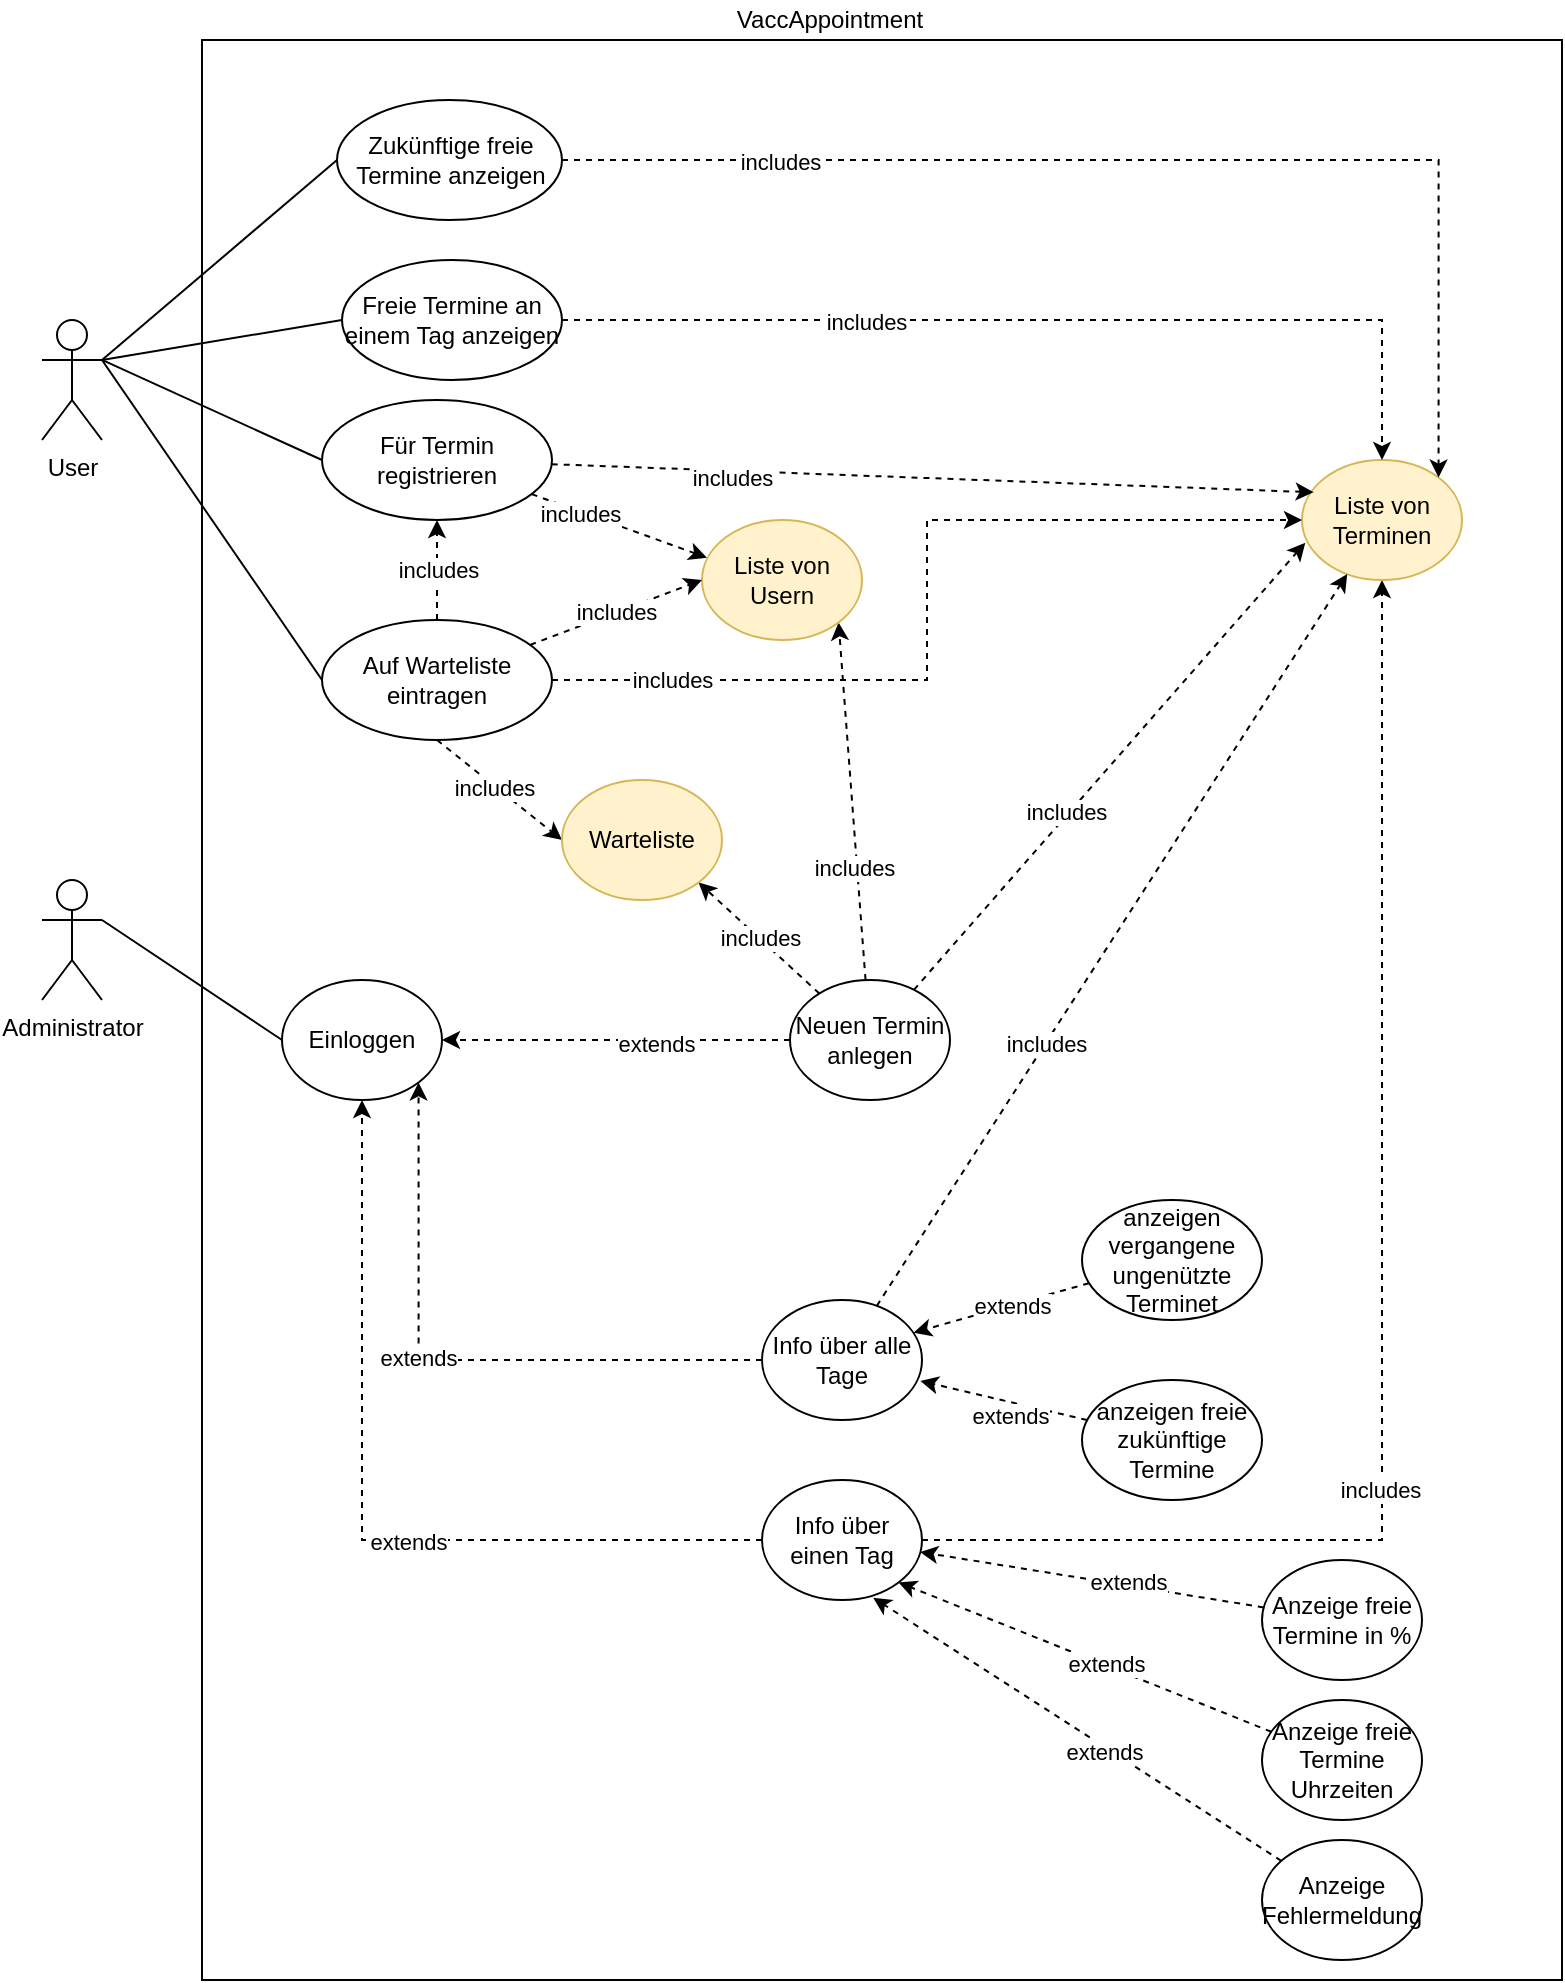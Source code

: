 <mxfile version="14.4.3" type="device"><diagram id="2K5xBOy03ABEtwWjAQIx" name="Seite-1"><mxGraphModel dx="2844" dy="1664" grid="1" gridSize="10" guides="1" tooltips="1" connect="1" arrows="1" fold="1" page="1" pageScale="1" pageWidth="827" pageHeight="1169" math="0" shadow="0"><root><mxCell id="0"/><mxCell id="1" parent="0"/><mxCell id="FErdvrcgp75RpMCSs5Ba-1" value="" style="rounded=0;whiteSpace=wrap;html=1;" vertex="1" parent="1"><mxGeometry x="110" y="100" width="680" height="970" as="geometry"/></mxCell><mxCell id="FErdvrcgp75RpMCSs5Ba-2" value="VaccAppointment" style="text;html=1;strokeColor=none;fillColor=none;align=center;verticalAlign=middle;whiteSpace=wrap;rounded=0;" vertex="1" parent="1"><mxGeometry x="404" y="80" width="40" height="20" as="geometry"/></mxCell><mxCell id="FErdvrcgp75RpMCSs5Ba-3" value="User" style="shape=umlActor;verticalLabelPosition=bottom;verticalAlign=top;html=1;outlineConnect=0;" vertex="1" parent="1"><mxGeometry x="30" y="240" width="30" height="60" as="geometry"/></mxCell><mxCell id="FErdvrcgp75RpMCSs5Ba-4" value="Administrator" style="shape=umlActor;verticalLabelPosition=bottom;verticalAlign=top;html=1;outlineConnect=0;" vertex="1" parent="1"><mxGeometry x="30" y="520" width="30" height="60" as="geometry"/></mxCell><mxCell id="FErdvrcgp75RpMCSs5Ba-16" style="rounded=0;orthogonalLoop=1;jettySize=auto;html=1;entryX=0.021;entryY=0.689;entryDx=0;entryDy=0;dashed=1;entryPerimeter=0;" edge="1" parent="1" source="FErdvrcgp75RpMCSs5Ba-7" target="FErdvrcgp75RpMCSs5Ba-15"><mxGeometry relative="1" as="geometry"/></mxCell><mxCell id="FErdvrcgp75RpMCSs5Ba-18" value="includes" style="edgeLabel;html=1;align=center;verticalAlign=middle;resizable=0;points=[];" vertex="1" connectable="0" parent="FErdvrcgp75RpMCSs5Ba-16"><mxGeometry x="-0.211" y="2" relative="1" as="geometry"><mxPoint as="offset"/></mxGeometry></mxCell><mxCell id="FErdvrcgp75RpMCSs5Ba-40" style="edgeStyle=none;rounded=0;orthogonalLoop=1;jettySize=auto;html=1;entryX=1;entryY=1;entryDx=0;entryDy=0;dashed=1;" edge="1" parent="1" source="FErdvrcgp75RpMCSs5Ba-7" target="FErdvrcgp75RpMCSs5Ba-35"><mxGeometry relative="1" as="geometry"/></mxCell><mxCell id="FErdvrcgp75RpMCSs5Ba-41" value="includes" style="edgeLabel;html=1;align=center;verticalAlign=middle;resizable=0;points=[];" vertex="1" connectable="0" parent="FErdvrcgp75RpMCSs5Ba-40"><mxGeometry x="-0.37" y="2" relative="1" as="geometry"><mxPoint as="offset"/></mxGeometry></mxCell><mxCell id="FErdvrcgp75RpMCSs5Ba-45" style="edgeStyle=none;rounded=0;orthogonalLoop=1;jettySize=auto;html=1;entryX=1;entryY=0.5;entryDx=0;entryDy=0;dashed=1;" edge="1" parent="1" source="FErdvrcgp75RpMCSs5Ba-7" target="FErdvrcgp75RpMCSs5Ba-42"><mxGeometry relative="1" as="geometry"/></mxCell><mxCell id="FErdvrcgp75RpMCSs5Ba-46" value="extends" style="edgeLabel;html=1;align=center;verticalAlign=middle;resizable=0;points=[];" vertex="1" connectable="0" parent="FErdvrcgp75RpMCSs5Ba-45"><mxGeometry x="-0.222" y="2" relative="1" as="geometry"><mxPoint as="offset"/></mxGeometry></mxCell><mxCell id="FErdvrcgp75RpMCSs5Ba-77" value="includes" style="edgeStyle=none;rounded=0;orthogonalLoop=1;jettySize=auto;html=1;entryX=1;entryY=1;entryDx=0;entryDy=0;dashed=1;" edge="1" parent="1" source="FErdvrcgp75RpMCSs5Ba-7" target="FErdvrcgp75RpMCSs5Ba-69"><mxGeometry relative="1" as="geometry"/></mxCell><mxCell id="FErdvrcgp75RpMCSs5Ba-7" value="Neuen Termin anlegen" style="ellipse;whiteSpace=wrap;html=1;" vertex="1" parent="1"><mxGeometry x="404" y="570" width="80" height="60" as="geometry"/></mxCell><mxCell id="FErdvrcgp75RpMCSs5Ba-17" style="rounded=0;orthogonalLoop=1;jettySize=auto;html=1;entryX=0.5;entryY=1;entryDx=0;entryDy=0;dashed=1;edgeStyle=orthogonalEdgeStyle;" edge="1" parent="1" source="FErdvrcgp75RpMCSs5Ba-9" target="FErdvrcgp75RpMCSs5Ba-15"><mxGeometry relative="1" as="geometry"/></mxCell><mxCell id="FErdvrcgp75RpMCSs5Ba-23" value="includes" style="edgeLabel;html=1;align=center;verticalAlign=middle;resizable=0;points=[];" vertex="1" connectable="0" parent="FErdvrcgp75RpMCSs5Ba-17"><mxGeometry x="-0.282" y="1" relative="1" as="geometry"><mxPoint as="offset"/></mxGeometry></mxCell><mxCell id="FErdvrcgp75RpMCSs5Ba-43" style="edgeStyle=orthogonalEdgeStyle;rounded=0;orthogonalLoop=1;jettySize=auto;html=1;entryX=0.5;entryY=1;entryDx=0;entryDy=0;dashed=1;" edge="1" parent="1" source="FErdvrcgp75RpMCSs5Ba-9" target="FErdvrcgp75RpMCSs5Ba-42"><mxGeometry relative="1" as="geometry"/></mxCell><mxCell id="FErdvrcgp75RpMCSs5Ba-44" value="extends" style="edgeLabel;html=1;align=center;verticalAlign=middle;resizable=0;points=[];" vertex="1" connectable="0" parent="FErdvrcgp75RpMCSs5Ba-43"><mxGeometry x="-0.157" y="1" relative="1" as="geometry"><mxPoint as="offset"/></mxGeometry></mxCell><mxCell id="FErdvrcgp75RpMCSs5Ba-9" value="Info über einen Tag" style="ellipse;whiteSpace=wrap;html=1;" vertex="1" parent="1"><mxGeometry x="390" y="820" width="80" height="60" as="geometry"/></mxCell><mxCell id="FErdvrcgp75RpMCSs5Ba-28" style="edgeStyle=none;rounded=0;orthogonalLoop=1;jettySize=auto;html=1;dashed=1;" edge="1" parent="1" source="FErdvrcgp75RpMCSs5Ba-10"><mxGeometry relative="1" as="geometry"><mxPoint x="469" y="856" as="targetPoint"/></mxGeometry></mxCell><mxCell id="FErdvrcgp75RpMCSs5Ba-31" value="extends" style="edgeLabel;html=1;align=center;verticalAlign=middle;resizable=0;points=[];" vertex="1" connectable="0" parent="FErdvrcgp75RpMCSs5Ba-28"><mxGeometry x="-0.203" y="-2" relative="1" as="geometry"><mxPoint as="offset"/></mxGeometry></mxCell><mxCell id="FErdvrcgp75RpMCSs5Ba-10" value="Anzeige freie Termine in %" style="ellipse;whiteSpace=wrap;html=1;" vertex="1" parent="1"><mxGeometry x="640" y="860" width="80" height="60" as="geometry"/></mxCell><mxCell id="FErdvrcgp75RpMCSs5Ba-29" style="edgeStyle=none;rounded=0;orthogonalLoop=1;jettySize=auto;html=1;entryX=1;entryY=1;entryDx=0;entryDy=0;dashed=1;" edge="1" parent="1" source="FErdvrcgp75RpMCSs5Ba-12" target="FErdvrcgp75RpMCSs5Ba-9"><mxGeometry relative="1" as="geometry"/></mxCell><mxCell id="FErdvrcgp75RpMCSs5Ba-32" value="extends" style="edgeLabel;html=1;align=center;verticalAlign=middle;resizable=0;points=[];" vertex="1" connectable="0" parent="FErdvrcgp75RpMCSs5Ba-29"><mxGeometry x="-0.105" y="-1" relative="1" as="geometry"><mxPoint as="offset"/></mxGeometry></mxCell><mxCell id="FErdvrcgp75RpMCSs5Ba-12" value="Anzeige freie Termine Uhrzeiten" style="ellipse;whiteSpace=wrap;html=1;" vertex="1" parent="1"><mxGeometry x="640" y="930" width="80" height="60" as="geometry"/></mxCell><mxCell id="FErdvrcgp75RpMCSs5Ba-30" style="edgeStyle=none;rounded=0;orthogonalLoop=1;jettySize=auto;html=1;entryX=0.695;entryY=0.981;entryDx=0;entryDy=0;dashed=1;entryPerimeter=0;" edge="1" parent="1" source="FErdvrcgp75RpMCSs5Ba-14" target="FErdvrcgp75RpMCSs5Ba-9"><mxGeometry relative="1" as="geometry"/></mxCell><mxCell id="FErdvrcgp75RpMCSs5Ba-33" value="extends" style="edgeLabel;html=1;align=center;verticalAlign=middle;resizable=0;points=[];" vertex="1" connectable="0" parent="FErdvrcgp75RpMCSs5Ba-30"><mxGeometry x="-0.145" y="2" relative="1" as="geometry"><mxPoint as="offset"/></mxGeometry></mxCell><mxCell id="FErdvrcgp75RpMCSs5Ba-14" value="Anzeige Fehlermeldung" style="ellipse;whiteSpace=wrap;html=1;" vertex="1" parent="1"><mxGeometry x="640" y="1000" width="80" height="60" as="geometry"/></mxCell><mxCell id="FErdvrcgp75RpMCSs5Ba-15" value="Liste von Terminen" style="ellipse;whiteSpace=wrap;html=1;fillColor=#fff2cc;strokeColor=#d6b656;" vertex="1" parent="1"><mxGeometry x="660" y="310" width="80" height="60" as="geometry"/></mxCell><mxCell id="FErdvrcgp75RpMCSs5Ba-36" style="edgeStyle=none;rounded=0;orthogonalLoop=1;jettySize=auto;html=1;entryX=0.031;entryY=0.314;entryDx=0;entryDy=0;dashed=1;entryPerimeter=0;" edge="1" parent="1" source="FErdvrcgp75RpMCSs5Ba-34" target="FErdvrcgp75RpMCSs5Ba-35"><mxGeometry relative="1" as="geometry"/></mxCell><mxCell id="FErdvrcgp75RpMCSs5Ba-37" value="includes" style="edgeLabel;html=1;align=center;verticalAlign=middle;resizable=0;points=[];" vertex="1" connectable="0" parent="FErdvrcgp75RpMCSs5Ba-36"><mxGeometry x="-0.454" y="-1" relative="1" as="geometry"><mxPoint as="offset"/></mxGeometry></mxCell><mxCell id="FErdvrcgp75RpMCSs5Ba-38" style="edgeStyle=none;rounded=0;orthogonalLoop=1;jettySize=auto;html=1;entryX=0.073;entryY=0.269;entryDx=0;entryDy=0;entryPerimeter=0;dashed=1;" edge="1" parent="1" source="FErdvrcgp75RpMCSs5Ba-34" target="FErdvrcgp75RpMCSs5Ba-15"><mxGeometry relative="1" as="geometry"/></mxCell><mxCell id="FErdvrcgp75RpMCSs5Ba-39" value="includes" style="edgeLabel;html=1;align=center;verticalAlign=middle;resizable=0;points=[];" vertex="1" connectable="0" parent="FErdvrcgp75RpMCSs5Ba-38"><mxGeometry x="-0.526" y="-3" relative="1" as="geometry"><mxPoint as="offset"/></mxGeometry></mxCell><mxCell id="FErdvrcgp75RpMCSs5Ba-34" value="Für Termin registrieren" style="ellipse;whiteSpace=wrap;html=1;" vertex="1" parent="1"><mxGeometry x="170" y="280" width="115" height="60" as="geometry"/></mxCell><mxCell id="FErdvrcgp75RpMCSs5Ba-35" value="Liste von Usern" style="ellipse;whiteSpace=wrap;html=1;fillColor=#fff2cc;strokeColor=#d6b656;" vertex="1" parent="1"><mxGeometry x="360" y="340" width="80" height="60" as="geometry"/></mxCell><mxCell id="FErdvrcgp75RpMCSs5Ba-42" value="Einloggen" style="ellipse;whiteSpace=wrap;html=1;" vertex="1" parent="1"><mxGeometry x="150" y="570" width="80" height="60" as="geometry"/></mxCell><mxCell id="FErdvrcgp75RpMCSs5Ba-48" style="edgeStyle=orthogonalEdgeStyle;rounded=0;orthogonalLoop=1;jettySize=auto;html=1;dashed=1;entryX=1;entryY=1;entryDx=0;entryDy=0;" edge="1" parent="1" source="FErdvrcgp75RpMCSs5Ba-47" target="FErdvrcgp75RpMCSs5Ba-42"><mxGeometry relative="1" as="geometry"/></mxCell><mxCell id="FErdvrcgp75RpMCSs5Ba-49" value="extends" style="edgeLabel;html=1;align=center;verticalAlign=middle;resizable=0;points=[];" vertex="1" connectable="0" parent="FErdvrcgp75RpMCSs5Ba-48"><mxGeometry x="0.111" y="1" relative="1" as="geometry"><mxPoint as="offset"/></mxGeometry></mxCell><mxCell id="FErdvrcgp75RpMCSs5Ba-50" style="edgeStyle=none;rounded=0;orthogonalLoop=1;jettySize=auto;html=1;dashed=1;" edge="1" parent="1" source="FErdvrcgp75RpMCSs5Ba-47" target="FErdvrcgp75RpMCSs5Ba-15"><mxGeometry relative="1" as="geometry"/></mxCell><mxCell id="FErdvrcgp75RpMCSs5Ba-51" value="includes" style="edgeLabel;html=1;align=center;verticalAlign=middle;resizable=0;points=[];" vertex="1" connectable="0" parent="FErdvrcgp75RpMCSs5Ba-50"><mxGeometry x="-0.285" relative="1" as="geometry"><mxPoint as="offset"/></mxGeometry></mxCell><mxCell id="FErdvrcgp75RpMCSs5Ba-47" value="Info über alle Tage" style="ellipse;whiteSpace=wrap;html=1;" vertex="1" parent="1"><mxGeometry x="390" y="730" width="80" height="60" as="geometry"/></mxCell><mxCell id="FErdvrcgp75RpMCSs5Ba-56" style="edgeStyle=none;rounded=0;orthogonalLoop=1;jettySize=auto;html=1;entryX=0.948;entryY=0.272;entryDx=0;entryDy=0;dashed=1;entryPerimeter=0;" edge="1" parent="1" source="FErdvrcgp75RpMCSs5Ba-52" target="FErdvrcgp75RpMCSs5Ba-47"><mxGeometry relative="1" as="geometry"/></mxCell><mxCell id="FErdvrcgp75RpMCSs5Ba-57" value="extends" style="edgeLabel;html=1;align=center;verticalAlign=middle;resizable=0;points=[];" vertex="1" connectable="0" parent="FErdvrcgp75RpMCSs5Ba-56"><mxGeometry x="0.36" y="2" relative="1" as="geometry"><mxPoint x="19.93" y="-8.03" as="offset"/></mxGeometry></mxCell><mxCell id="FErdvrcgp75RpMCSs5Ba-52" value="anzeigen vergangene ungenützte Terminet" style="ellipse;whiteSpace=wrap;html=1;" vertex="1" parent="1"><mxGeometry x="550" y="680" width="90" height="60" as="geometry"/></mxCell><mxCell id="FErdvrcgp75RpMCSs5Ba-54" style="edgeStyle=none;rounded=0;orthogonalLoop=1;jettySize=auto;html=1;entryX=0.99;entryY=0.675;entryDx=0;entryDy=0;dashed=1;entryPerimeter=0;" edge="1" parent="1" source="FErdvrcgp75RpMCSs5Ba-53" target="FErdvrcgp75RpMCSs5Ba-47"><mxGeometry relative="1" as="geometry"/></mxCell><mxCell id="FErdvrcgp75RpMCSs5Ba-55" value="extends" style="edgeLabel;html=1;align=center;verticalAlign=middle;resizable=0;points=[];" vertex="1" connectable="0" parent="FErdvrcgp75RpMCSs5Ba-54"><mxGeometry x="0.403" y="2" relative="1" as="geometry"><mxPoint x="19.74" y="9" as="offset"/></mxGeometry></mxCell><mxCell id="FErdvrcgp75RpMCSs5Ba-53" value="anzeigen freie zukünftige Termine" style="ellipse;whiteSpace=wrap;html=1;" vertex="1" parent="1"><mxGeometry x="550" y="770" width="90" height="60" as="geometry"/></mxCell><mxCell id="FErdvrcgp75RpMCSs5Ba-58" value="" style="endArrow=none;html=1;exitX=1;exitY=0.333;exitDx=0;exitDy=0;exitPerimeter=0;entryX=0;entryY=0.5;entryDx=0;entryDy=0;" edge="1" parent="1" source="FErdvrcgp75RpMCSs5Ba-4" target="FErdvrcgp75RpMCSs5Ba-42"><mxGeometry width="50" height="50" relative="1" as="geometry"><mxPoint x="370" y="600" as="sourcePoint"/><mxPoint x="420" y="550" as="targetPoint"/></mxGeometry></mxCell><mxCell id="FErdvrcgp75RpMCSs5Ba-63" style="edgeStyle=orthogonalEdgeStyle;rounded=0;orthogonalLoop=1;jettySize=auto;html=1;dashed=1;" edge="1" parent="1" source="FErdvrcgp75RpMCSs5Ba-60" target="FErdvrcgp75RpMCSs5Ba-15"><mxGeometry relative="1" as="geometry"/></mxCell><mxCell id="FErdvrcgp75RpMCSs5Ba-64" value="includes" style="edgeLabel;html=1;align=center;verticalAlign=middle;resizable=0;points=[];" vertex="1" connectable="0" parent="FErdvrcgp75RpMCSs5Ba-63"><mxGeometry x="-0.366" y="-1" relative="1" as="geometry"><mxPoint as="offset"/></mxGeometry></mxCell><mxCell id="FErdvrcgp75RpMCSs5Ba-60" value="Freie Termine an einem Tag anzeigen" style="ellipse;whiteSpace=wrap;html=1;" vertex="1" parent="1"><mxGeometry x="180" y="210" width="110" height="60" as="geometry"/></mxCell><mxCell id="FErdvrcgp75RpMCSs5Ba-61" value="" style="endArrow=none;html=1;exitX=1;exitY=0.333;exitDx=0;exitDy=0;exitPerimeter=0;entryX=0;entryY=0.5;entryDx=0;entryDy=0;" edge="1" parent="1" source="FErdvrcgp75RpMCSs5Ba-3" target="FErdvrcgp75RpMCSs5Ba-34"><mxGeometry width="50" height="50" relative="1" as="geometry"><mxPoint x="370" y="520" as="sourcePoint"/><mxPoint x="420" y="470" as="targetPoint"/></mxGeometry></mxCell><mxCell id="FErdvrcgp75RpMCSs5Ba-62" value="" style="endArrow=none;html=1;entryX=0;entryY=0.5;entryDx=0;entryDy=0;" edge="1" parent="1" target="FErdvrcgp75RpMCSs5Ba-60"><mxGeometry width="50" height="50" relative="1" as="geometry"><mxPoint x="60" y="260" as="sourcePoint"/><mxPoint x="200" y="200.0" as="targetPoint"/></mxGeometry></mxCell><mxCell id="FErdvrcgp75RpMCSs5Ba-66" style="edgeStyle=orthogonalEdgeStyle;rounded=0;orthogonalLoop=1;jettySize=auto;html=1;entryX=1;entryY=0;entryDx=0;entryDy=0;dashed=1;" edge="1" parent="1" source="FErdvrcgp75RpMCSs5Ba-65" target="FErdvrcgp75RpMCSs5Ba-15"><mxGeometry relative="1" as="geometry"/></mxCell><mxCell id="FErdvrcgp75RpMCSs5Ba-67" value="includes" style="edgeLabel;html=1;align=center;verticalAlign=middle;resizable=0;points=[];" vertex="1" connectable="0" parent="FErdvrcgp75RpMCSs5Ba-66"><mxGeometry x="-0.637" y="-1" relative="1" as="geometry"><mxPoint as="offset"/></mxGeometry></mxCell><mxCell id="FErdvrcgp75RpMCSs5Ba-65" value="Zukünftige freie Termine anzeigen" style="ellipse;whiteSpace=wrap;html=1;" vertex="1" parent="1"><mxGeometry x="177.5" y="130" width="112.5" height="60" as="geometry"/></mxCell><mxCell id="FErdvrcgp75RpMCSs5Ba-72" style="rounded=0;orthogonalLoop=1;jettySize=auto;html=1;entryX=0;entryY=0.5;entryDx=0;entryDy=0;dashed=1;exitX=0.5;exitY=1;exitDx=0;exitDy=0;" edge="1" parent="1" source="FErdvrcgp75RpMCSs5Ba-68" target="FErdvrcgp75RpMCSs5Ba-69"><mxGeometry relative="1" as="geometry"/></mxCell><mxCell id="FErdvrcgp75RpMCSs5Ba-73" value="includes" style="edgeLabel;html=1;align=center;verticalAlign=middle;resizable=0;points=[];" vertex="1" connectable="0" parent="FErdvrcgp75RpMCSs5Ba-72"><mxGeometry x="-0.082" y="-1" relative="1" as="geometry"><mxPoint as="offset"/></mxGeometry></mxCell><mxCell id="FErdvrcgp75RpMCSs5Ba-74" value="includes" style="rounded=0;orthogonalLoop=1;jettySize=auto;html=1;entryX=0;entryY=0.5;entryDx=0;entryDy=0;dashed=1;" edge="1" parent="1" source="FErdvrcgp75RpMCSs5Ba-68" target="FErdvrcgp75RpMCSs5Ba-35"><mxGeometry relative="1" as="geometry"/></mxCell><mxCell id="FErdvrcgp75RpMCSs5Ba-75" value="includes" style="edgeStyle=orthogonalEdgeStyle;rounded=0;orthogonalLoop=1;jettySize=auto;html=1;entryX=0.5;entryY=1;entryDx=0;entryDy=0;dashed=1;" edge="1" parent="1" source="FErdvrcgp75RpMCSs5Ba-68" target="FErdvrcgp75RpMCSs5Ba-34"><mxGeometry relative="1" as="geometry"/></mxCell><mxCell id="FErdvrcgp75RpMCSs5Ba-76" value="includes" style="edgeStyle=orthogonalEdgeStyle;rounded=0;orthogonalLoop=1;jettySize=auto;html=1;entryX=0;entryY=0.5;entryDx=0;entryDy=0;dashed=1;" edge="1" parent="1" source="FErdvrcgp75RpMCSs5Ba-68" target="FErdvrcgp75RpMCSs5Ba-15"><mxGeometry x="-0.737" relative="1" as="geometry"><mxPoint as="offset"/></mxGeometry></mxCell><mxCell id="FErdvrcgp75RpMCSs5Ba-68" value="Auf Warteliste eintragen" style="ellipse;whiteSpace=wrap;html=1;" vertex="1" parent="1"><mxGeometry x="170" y="390" width="115" height="60" as="geometry"/></mxCell><mxCell id="FErdvrcgp75RpMCSs5Ba-69" value="Warteliste" style="ellipse;whiteSpace=wrap;html=1;fillColor=#fff2cc;strokeColor=#d6b656;" vertex="1" parent="1"><mxGeometry x="290" y="470" width="80" height="60" as="geometry"/></mxCell><mxCell id="FErdvrcgp75RpMCSs5Ba-70" value="" style="endArrow=none;html=1;entryX=0;entryY=0.5;entryDx=0;entryDy=0;" edge="1" parent="1" target="FErdvrcgp75RpMCSs5Ba-65"><mxGeometry width="50" height="50" relative="1" as="geometry"><mxPoint x="60" y="260" as="sourcePoint"/><mxPoint x="190" y="250.0" as="targetPoint"/></mxGeometry></mxCell><mxCell id="FErdvrcgp75RpMCSs5Ba-71" value="" style="endArrow=none;html=1;entryX=0;entryY=0.5;entryDx=0;entryDy=0;" edge="1" parent="1" target="FErdvrcgp75RpMCSs5Ba-68"><mxGeometry width="50" height="50" relative="1" as="geometry"><mxPoint x="60" y="260" as="sourcePoint"/><mxPoint x="187.5" y="170.0" as="targetPoint"/></mxGeometry></mxCell></root></mxGraphModel></diagram></mxfile>